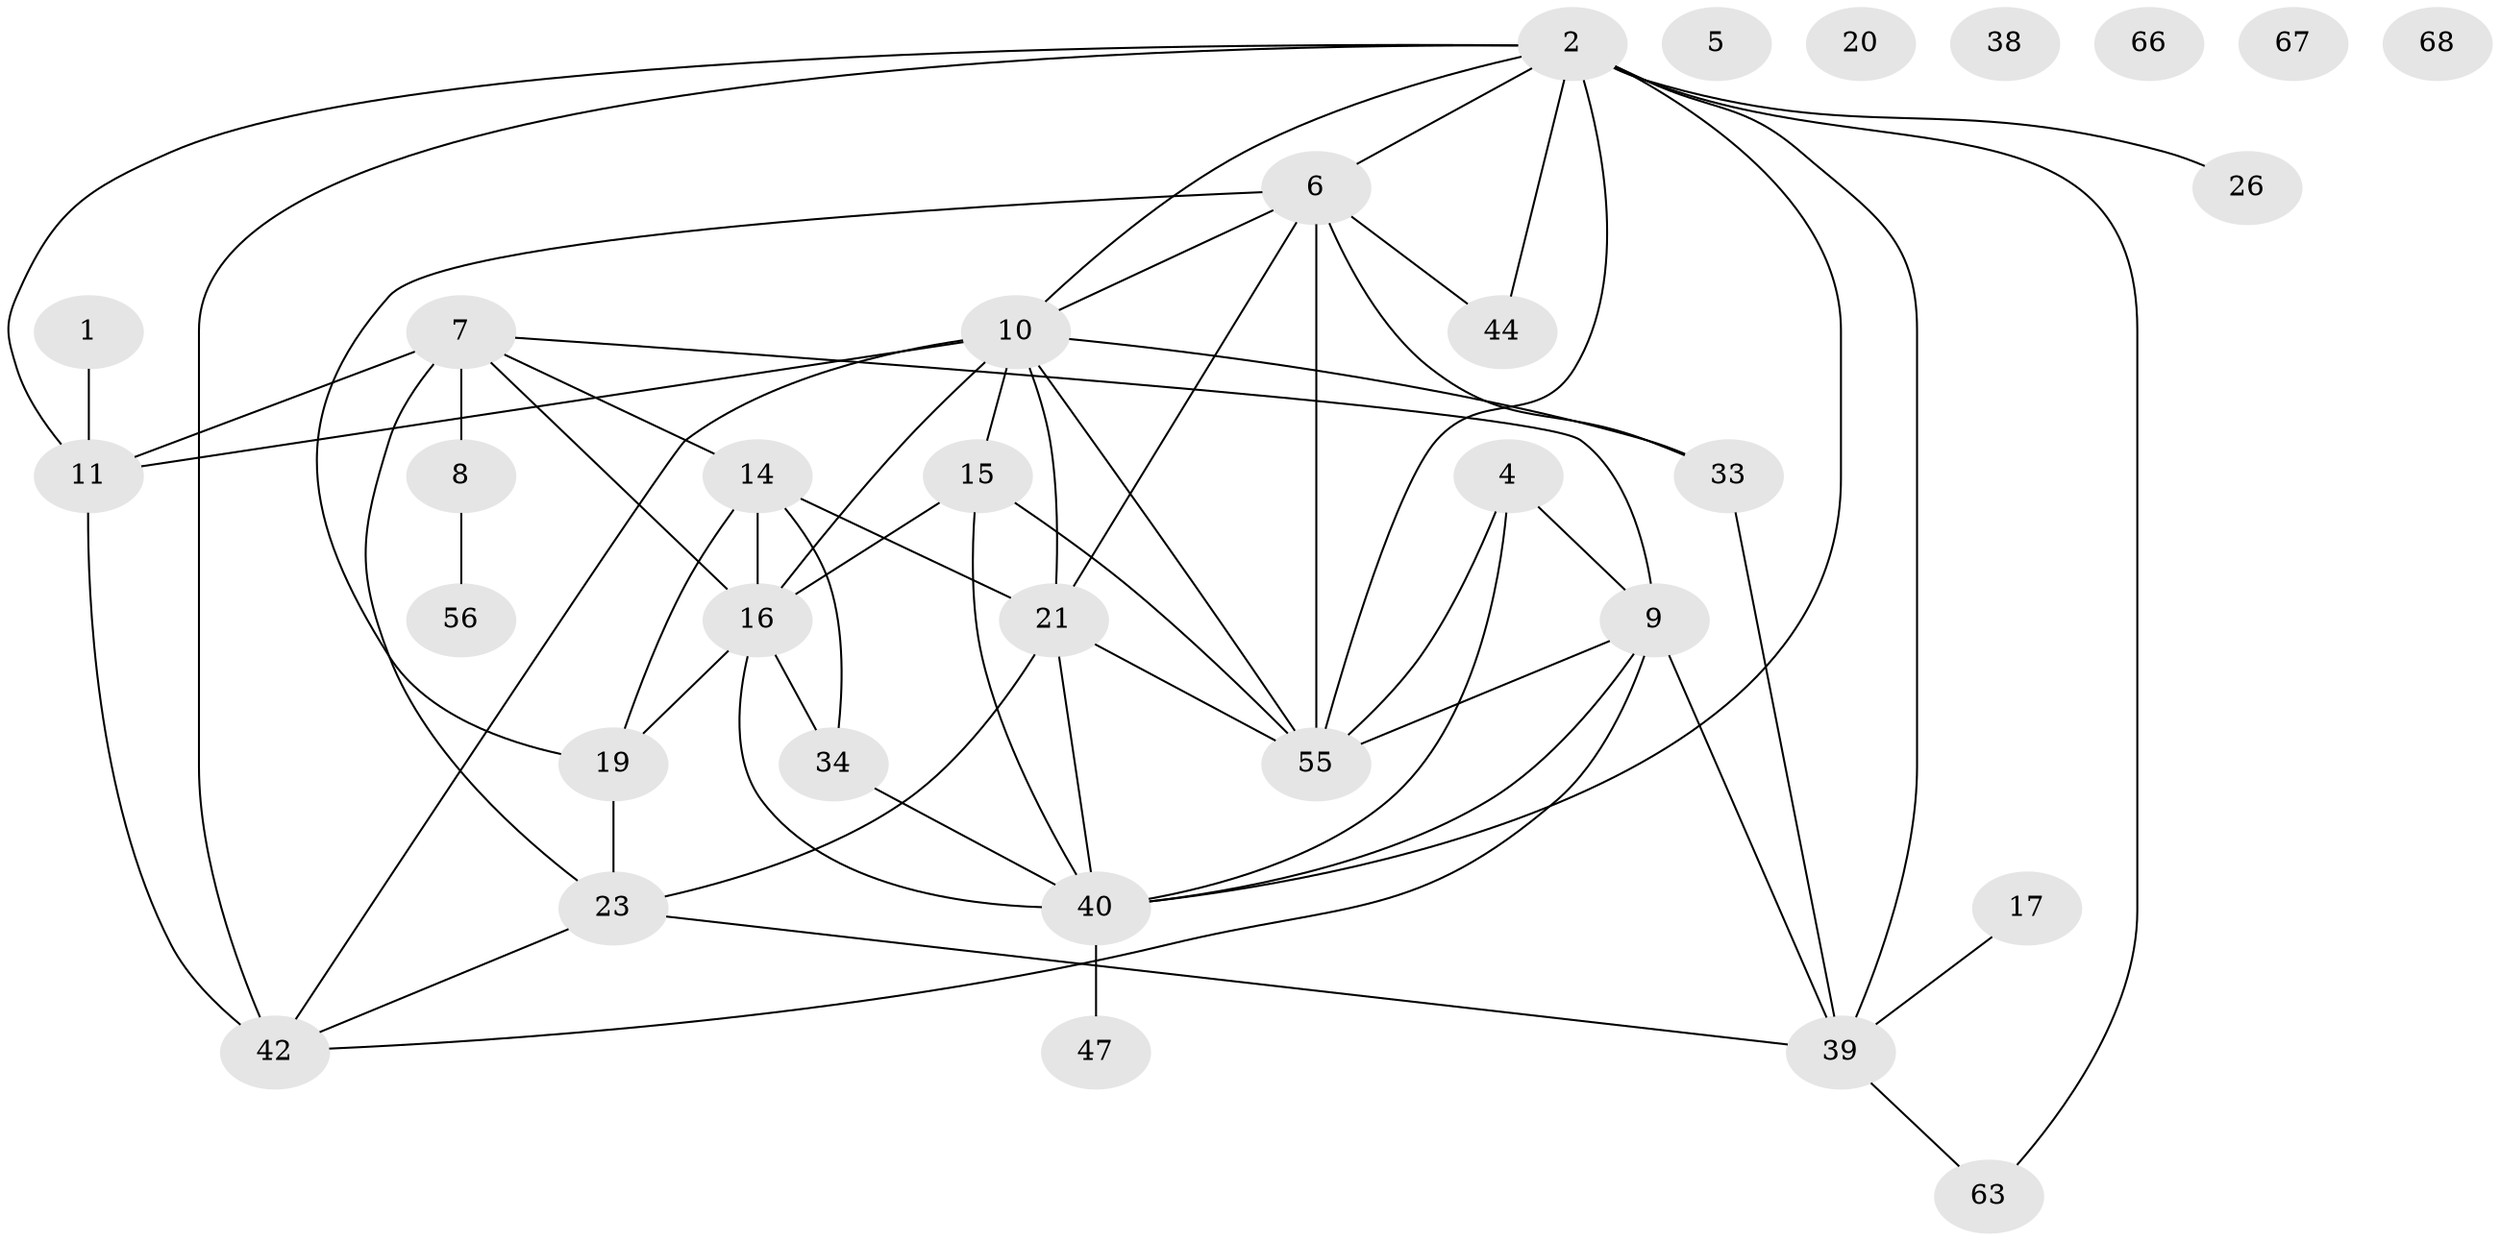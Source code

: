// original degree distribution, {1: 0.16455696202531644, 5: 0.13924050632911392, 6: 0.05063291139240506, 2: 0.16455696202531644, 0: 0.06329113924050633, 3: 0.26582278481012656, 4: 0.12658227848101267, 7: 0.012658227848101266, 8: 0.012658227848101266}
// Generated by graph-tools (version 1.1) at 2025/16/03/04/25 18:16:28]
// undirected, 33 vertices, 60 edges
graph export_dot {
graph [start="1"]
  node [color=gray90,style=filled];
  1;
  2 [super="+3+36+49+45+22"];
  4 [super="+31"];
  5;
  6 [super="+12+29+64"];
  7 [super="+75+48+72"];
  8 [super="+25+77"];
  9 [super="+37+50"];
  10 [super="+73+35"];
  11 [super="+27+58"];
  14 [super="+69"];
  15 [super="+54+18"];
  16 [super="+78+79+30"];
  17;
  19 [super="+28"];
  20;
  21 [super="+24+52"];
  23 [super="+51"];
  26;
  33;
  34;
  38;
  39 [super="+61"];
  40 [super="+43+46"];
  42 [super="+65"];
  44;
  47;
  55 [super="+62+59"];
  56;
  63;
  66 [super="+71"];
  67;
  68;
  1 -- 11;
  2 -- 55;
  2 -- 26;
  2 -- 44;
  2 -- 63;
  2 -- 40;
  2 -- 6 [weight=2];
  2 -- 10;
  2 -- 39 [weight=2];
  2 -- 11;
  2 -- 42;
  4 -- 55;
  4 -- 9;
  4 -- 40;
  6 -- 33;
  6 -- 10;
  6 -- 44;
  6 -- 19;
  6 -- 21 [weight=2];
  6 -- 55 [weight=2];
  7 -- 16;
  7 -- 11;
  7 -- 14;
  7 -- 23 [weight=2];
  7 -- 8;
  7 -- 9;
  8 -- 56;
  9 -- 55;
  9 -- 40 [weight=2];
  9 -- 42;
  9 -- 39 [weight=2];
  10 -- 16;
  10 -- 33;
  10 -- 42;
  10 -- 15 [weight=2];
  10 -- 55;
  10 -- 21;
  10 -- 11;
  11 -- 42;
  14 -- 21 [weight=2];
  14 -- 34;
  14 -- 19;
  14 -- 16;
  15 -- 55;
  15 -- 16;
  15 -- 40 [weight=2];
  16 -- 40;
  16 -- 34;
  16 -- 19;
  17 -- 39;
  19 -- 23;
  21 -- 55;
  21 -- 23;
  21 -- 40;
  23 -- 39 [weight=2];
  23 -- 42;
  33 -- 39;
  34 -- 40;
  39 -- 63;
  40 -- 47;
}
